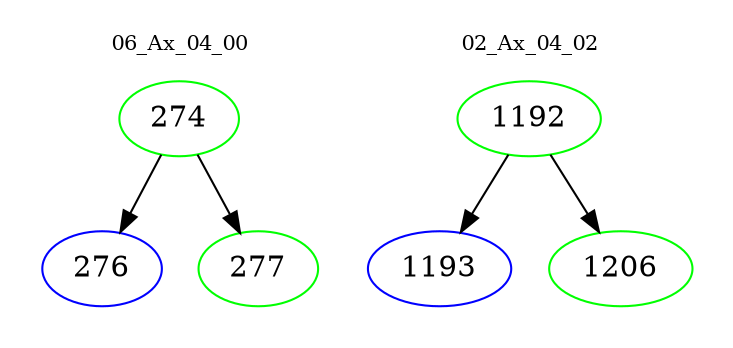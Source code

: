digraph{
subgraph cluster_0 {
color = white
label = "06_Ax_04_00";
fontsize=10;
T0_274 [label="274", color="green"]
T0_274 -> T0_276 [color="black"]
T0_276 [label="276", color="blue"]
T0_274 -> T0_277 [color="black"]
T0_277 [label="277", color="green"]
}
subgraph cluster_1 {
color = white
label = "02_Ax_04_02";
fontsize=10;
T1_1192 [label="1192", color="green"]
T1_1192 -> T1_1193 [color="black"]
T1_1193 [label="1193", color="blue"]
T1_1192 -> T1_1206 [color="black"]
T1_1206 [label="1206", color="green"]
}
}

